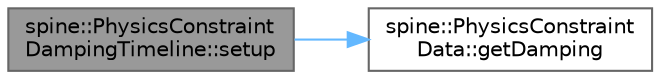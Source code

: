 digraph "spine::PhysicsConstraintDampingTimeline::setup"
{
 // LATEX_PDF_SIZE
  bgcolor="transparent";
  edge [fontname=Helvetica,fontsize=10,labelfontname=Helvetica,labelfontsize=10];
  node [fontname=Helvetica,fontsize=10,shape=box,height=0.2,width=0.4];
  rankdir="LR";
  Node1 [id="Node000001",label="spine::PhysicsConstraint\lDampingTimeline::setup",height=0.2,width=0.4,color="gray40", fillcolor="grey60", style="filled", fontcolor="black",tooltip=" "];
  Node1 -> Node2 [id="edge1_Node000001_Node000002",color="steelblue1",style="solid",tooltip=" "];
  Node2 [id="Node000002",label="spine::PhysicsConstraint\lData::getDamping",height=0.2,width=0.4,color="grey40", fillcolor="white", style="filled",URL="$classspine_1_1_physics_constraint_data.html#a7d26c89703f9894cead3af2b3efabfb3",tooltip=" "];
}

